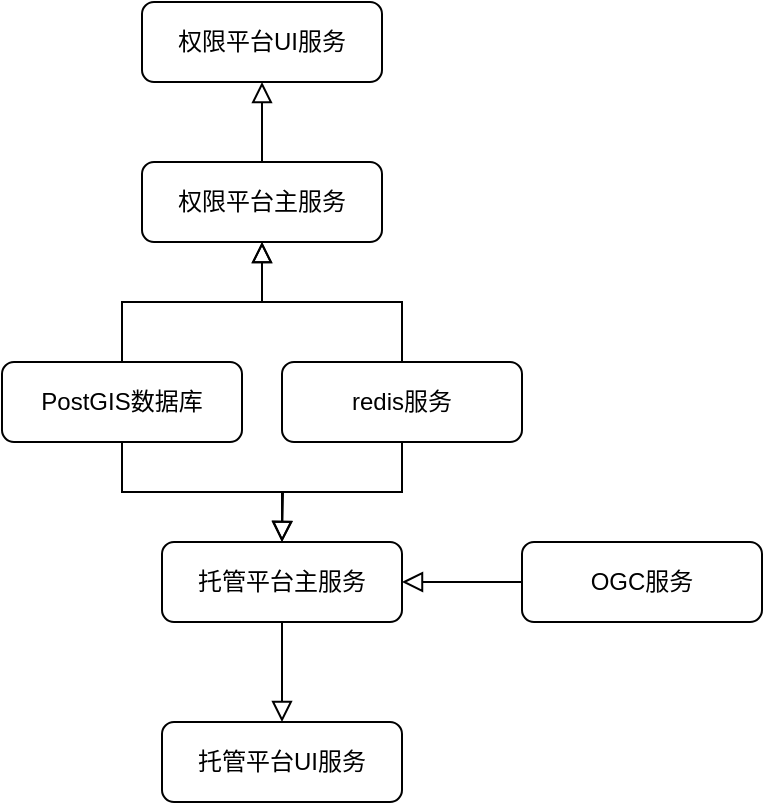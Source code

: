 <mxfile version="14.2.9" type="github">
  <diagram id="C5RBs43oDa-KdzZeNtuy" name="Page-1">
    <mxGraphModel dx="946" dy="614" grid="1" gridSize="10" guides="1" tooltips="1" connect="1" arrows="1" fold="1" page="1" pageScale="1" pageWidth="827" pageHeight="1169" math="0" shadow="0">
      <root>
        <mxCell id="WIyWlLk6GJQsqaUBKTNV-0" />
        <mxCell id="WIyWlLk6GJQsqaUBKTNV-1" parent="WIyWlLk6GJQsqaUBKTNV-0" />
        <mxCell id="WIyWlLk6GJQsqaUBKTNV-2" value="" style="rounded=0;html=1;jettySize=auto;orthogonalLoop=1;fontSize=11;endArrow=block;endFill=0;endSize=8;strokeWidth=1;shadow=0;labelBackgroundColor=none;edgeStyle=orthogonalEdgeStyle;exitX=0.5;exitY=1;exitDx=0;exitDy=0;entryX=0.5;entryY=0;entryDx=0;entryDy=0;" parent="WIyWlLk6GJQsqaUBKTNV-1" source="QzLxn03y16Izg5MljbnE-0" target="WIyWlLk6GJQsqaUBKTNV-3" edge="1">
          <mxGeometry relative="1" as="geometry">
            <mxPoint x="240" y="330" as="targetPoint" />
          </mxGeometry>
        </mxCell>
        <mxCell id="WIyWlLk6GJQsqaUBKTNV-3" value="托管平台UI服务" style="rounded=1;whiteSpace=wrap;html=1;fontSize=12;glass=0;strokeWidth=1;shadow=0;" parent="WIyWlLk6GJQsqaUBKTNV-1" vertex="1">
          <mxGeometry x="180" y="480" width="120" height="40" as="geometry" />
        </mxCell>
        <mxCell id="QzLxn03y16Izg5MljbnE-0" value="托管平台主服务" style="rounded=1;whiteSpace=wrap;html=1;fontSize=12;glass=0;strokeWidth=1;shadow=0;" vertex="1" parent="WIyWlLk6GJQsqaUBKTNV-1">
          <mxGeometry x="180" y="390" width="120" height="40" as="geometry" />
        </mxCell>
        <mxCell id="QzLxn03y16Izg5MljbnE-3" style="edgeStyle=orthogonalEdgeStyle;rounded=0;orthogonalLoop=1;jettySize=auto;html=1;exitX=0.5;exitY=1;exitDx=0;exitDy=0;entryX=0.5;entryY=0;entryDx=0;entryDy=0;shadow=0;labelBackgroundColor=none;endArrow=block;endFill=0;endSize=8;strokeWidth=1;" edge="1" parent="WIyWlLk6GJQsqaUBKTNV-1" source="QzLxn03y16Izg5MljbnE-1" target="QzLxn03y16Izg5MljbnE-0">
          <mxGeometry relative="1" as="geometry" />
        </mxCell>
        <mxCell id="QzLxn03y16Izg5MljbnE-7" style="edgeStyle=orthogonalEdgeStyle;rounded=0;orthogonalLoop=1;jettySize=auto;html=1;exitX=0.5;exitY=0;exitDx=0;exitDy=0;shadow=0;labelBackgroundColor=none;endArrow=block;endFill=0;endSize=8;strokeWidth=1;" edge="1" parent="WIyWlLk6GJQsqaUBKTNV-1" source="QzLxn03y16Izg5MljbnE-1" target="QzLxn03y16Izg5MljbnE-6">
          <mxGeometry relative="1" as="geometry" />
        </mxCell>
        <mxCell id="QzLxn03y16Izg5MljbnE-1" value="PostGIS数据库" style="rounded=1;whiteSpace=wrap;html=1;fontSize=12;glass=0;strokeWidth=1;shadow=0;" vertex="1" parent="WIyWlLk6GJQsqaUBKTNV-1">
          <mxGeometry x="100" y="300" width="120" height="40" as="geometry" />
        </mxCell>
        <mxCell id="QzLxn03y16Izg5MljbnE-5" style="edgeStyle=orthogonalEdgeStyle;rounded=0;orthogonalLoop=1;jettySize=auto;html=1;exitX=0.5;exitY=1;exitDx=0;exitDy=0;shadow=0;labelBackgroundColor=none;endArrow=block;endFill=0;endSize=8;strokeWidth=1;" edge="1" parent="WIyWlLk6GJQsqaUBKTNV-1" source="QzLxn03y16Izg5MljbnE-4">
          <mxGeometry relative="1" as="geometry">
            <mxPoint x="240" y="390" as="targetPoint" />
          </mxGeometry>
        </mxCell>
        <mxCell id="QzLxn03y16Izg5MljbnE-8" style="edgeStyle=orthogonalEdgeStyle;rounded=0;orthogonalLoop=1;jettySize=auto;html=1;exitX=0.5;exitY=0;exitDx=0;exitDy=0;entryX=0.5;entryY=1;entryDx=0;entryDy=0;shadow=0;labelBackgroundColor=none;endArrow=block;endFill=0;endSize=8;strokeWidth=1;" edge="1" parent="WIyWlLk6GJQsqaUBKTNV-1" source="QzLxn03y16Izg5MljbnE-4" target="QzLxn03y16Izg5MljbnE-6">
          <mxGeometry relative="1" as="geometry" />
        </mxCell>
        <mxCell id="QzLxn03y16Izg5MljbnE-4" value="redis服务" style="rounded=1;whiteSpace=wrap;html=1;fontSize=12;glass=0;strokeWidth=1;shadow=0;" vertex="1" parent="WIyWlLk6GJQsqaUBKTNV-1">
          <mxGeometry x="240" y="300" width="120" height="40" as="geometry" />
        </mxCell>
        <mxCell id="QzLxn03y16Izg5MljbnE-10" style="edgeStyle=orthogonalEdgeStyle;rounded=0;orthogonalLoop=1;jettySize=auto;html=1;exitX=0.5;exitY=0;exitDx=0;exitDy=0;entryX=0.5;entryY=1;entryDx=0;entryDy=0;shadow=0;labelBackgroundColor=none;endArrow=block;endFill=0;endSize=8;strokeWidth=1;" edge="1" parent="WIyWlLk6GJQsqaUBKTNV-1" source="QzLxn03y16Izg5MljbnE-6" target="QzLxn03y16Izg5MljbnE-9">
          <mxGeometry relative="1" as="geometry" />
        </mxCell>
        <mxCell id="QzLxn03y16Izg5MljbnE-6" value="权限平台主服务" style="rounded=1;whiteSpace=wrap;html=1;fontSize=12;glass=0;strokeWidth=1;shadow=0;" vertex="1" parent="WIyWlLk6GJQsqaUBKTNV-1">
          <mxGeometry x="170" y="200" width="120" height="40" as="geometry" />
        </mxCell>
        <mxCell id="QzLxn03y16Izg5MljbnE-9" value="权限平台UI服务" style="rounded=1;whiteSpace=wrap;html=1;fontSize=12;glass=0;strokeWidth=1;shadow=0;" vertex="1" parent="WIyWlLk6GJQsqaUBKTNV-1">
          <mxGeometry x="170" y="120" width="120" height="40" as="geometry" />
        </mxCell>
        <mxCell id="QzLxn03y16Izg5MljbnE-12" style="edgeStyle=orthogonalEdgeStyle;rounded=0;orthogonalLoop=1;jettySize=auto;html=1;exitX=0;exitY=0.5;exitDx=0;exitDy=0;entryX=1;entryY=0.5;entryDx=0;entryDy=0;shadow=0;labelBackgroundColor=none;endArrow=block;endFill=0;endSize=8;strokeWidth=1;" edge="1" parent="WIyWlLk6GJQsqaUBKTNV-1" source="QzLxn03y16Izg5MljbnE-11" target="QzLxn03y16Izg5MljbnE-0">
          <mxGeometry relative="1" as="geometry" />
        </mxCell>
        <mxCell id="QzLxn03y16Izg5MljbnE-11" value="OGC服务" style="rounded=1;whiteSpace=wrap;html=1;fontSize=12;glass=0;strokeWidth=1;shadow=0;" vertex="1" parent="WIyWlLk6GJQsqaUBKTNV-1">
          <mxGeometry x="360" y="390" width="120" height="40" as="geometry" />
        </mxCell>
      </root>
    </mxGraphModel>
  </diagram>
</mxfile>

